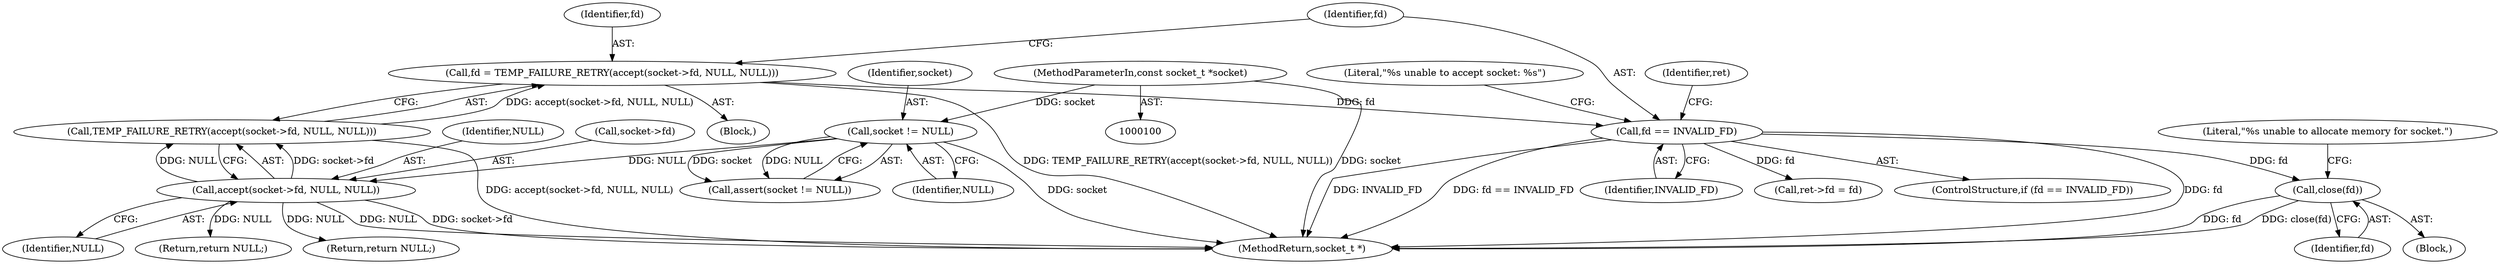 digraph "0_Android_472271b153c5dc53c28beac55480a8d8434b2d5c_61@API" {
"1000141" [label="(Call,close(fd))"];
"1000118" [label="(Call,fd == INVALID_FD)"];
"1000108" [label="(Call,fd = TEMP_FAILURE_RETRY(accept(socket->fd, NULL, NULL)))"];
"1000110" [label="(Call,TEMP_FAILURE_RETRY(accept(socket->fd, NULL, NULL)))"];
"1000111" [label="(Call,accept(socket->fd, NULL, NULL))"];
"1000104" [label="(Call,socket != NULL)"];
"1000101" [label="(MethodParameterIn,const socket_t *socket)"];
"1000104" [label="(Call,socket != NULL)"];
"1000140" [label="(Block,)"];
"1000110" [label="(Call,TEMP_FAILURE_RETRY(accept(socket->fd, NULL, NULL)))"];
"1000148" [label="(Call,ret->fd = fd)"];
"1000117" [label="(ControlStructure,if (fd == INVALID_FD))"];
"1000116" [label="(Identifier,NULL)"];
"1000109" [label="(Identifier,fd)"];
"1000155" [label="(MethodReturn,socket_t *)"];
"1000102" [label="(Block,)"];
"1000142" [label="(Identifier,fd)"];
"1000112" [label="(Call,socket->fd)"];
"1000103" [label="(Call,assert(socket != NULL))"];
"1000127" [label="(Return,return NULL;)"];
"1000119" [label="(Identifier,fd)"];
"1000144" [label="(Literal,\"%s unable to allocate memory for socket.\")"];
"1000146" [label="(Return,return NULL;)"];
"1000118" [label="(Call,fd == INVALID_FD)"];
"1000131" [label="(Identifier,ret)"];
"1000111" [label="(Call,accept(socket->fd, NULL, NULL))"];
"1000120" [label="(Identifier,INVALID_FD)"];
"1000108" [label="(Call,fd = TEMP_FAILURE_RETRY(accept(socket->fd, NULL, NULL)))"];
"1000141" [label="(Call,close(fd))"];
"1000123" [label="(Literal,\"%s unable to accept socket: %s\")"];
"1000105" [label="(Identifier,socket)"];
"1000106" [label="(Identifier,NULL)"];
"1000115" [label="(Identifier,NULL)"];
"1000101" [label="(MethodParameterIn,const socket_t *socket)"];
"1000141" -> "1000140"  [label="AST: "];
"1000141" -> "1000142"  [label="CFG: "];
"1000142" -> "1000141"  [label="AST: "];
"1000144" -> "1000141"  [label="CFG: "];
"1000141" -> "1000155"  [label="DDG: fd"];
"1000141" -> "1000155"  [label="DDG: close(fd)"];
"1000118" -> "1000141"  [label="DDG: fd"];
"1000118" -> "1000117"  [label="AST: "];
"1000118" -> "1000120"  [label="CFG: "];
"1000119" -> "1000118"  [label="AST: "];
"1000120" -> "1000118"  [label="AST: "];
"1000123" -> "1000118"  [label="CFG: "];
"1000131" -> "1000118"  [label="CFG: "];
"1000118" -> "1000155"  [label="DDG: fd == INVALID_FD"];
"1000118" -> "1000155"  [label="DDG: fd"];
"1000118" -> "1000155"  [label="DDG: INVALID_FD"];
"1000108" -> "1000118"  [label="DDG: fd"];
"1000118" -> "1000148"  [label="DDG: fd"];
"1000108" -> "1000102"  [label="AST: "];
"1000108" -> "1000110"  [label="CFG: "];
"1000109" -> "1000108"  [label="AST: "];
"1000110" -> "1000108"  [label="AST: "];
"1000119" -> "1000108"  [label="CFG: "];
"1000108" -> "1000155"  [label="DDG: TEMP_FAILURE_RETRY(accept(socket->fd, NULL, NULL))"];
"1000110" -> "1000108"  [label="DDG: accept(socket->fd, NULL, NULL)"];
"1000110" -> "1000111"  [label="CFG: "];
"1000111" -> "1000110"  [label="AST: "];
"1000110" -> "1000155"  [label="DDG: accept(socket->fd, NULL, NULL)"];
"1000111" -> "1000110"  [label="DDG: socket->fd"];
"1000111" -> "1000110"  [label="DDG: NULL"];
"1000111" -> "1000116"  [label="CFG: "];
"1000112" -> "1000111"  [label="AST: "];
"1000115" -> "1000111"  [label="AST: "];
"1000116" -> "1000111"  [label="AST: "];
"1000111" -> "1000155"  [label="DDG: NULL"];
"1000111" -> "1000155"  [label="DDG: socket->fd"];
"1000104" -> "1000111"  [label="DDG: NULL"];
"1000111" -> "1000127"  [label="DDG: NULL"];
"1000111" -> "1000146"  [label="DDG: NULL"];
"1000104" -> "1000103"  [label="AST: "];
"1000104" -> "1000106"  [label="CFG: "];
"1000105" -> "1000104"  [label="AST: "];
"1000106" -> "1000104"  [label="AST: "];
"1000103" -> "1000104"  [label="CFG: "];
"1000104" -> "1000155"  [label="DDG: socket"];
"1000104" -> "1000103"  [label="DDG: socket"];
"1000104" -> "1000103"  [label="DDG: NULL"];
"1000101" -> "1000104"  [label="DDG: socket"];
"1000101" -> "1000100"  [label="AST: "];
"1000101" -> "1000155"  [label="DDG: socket"];
}
